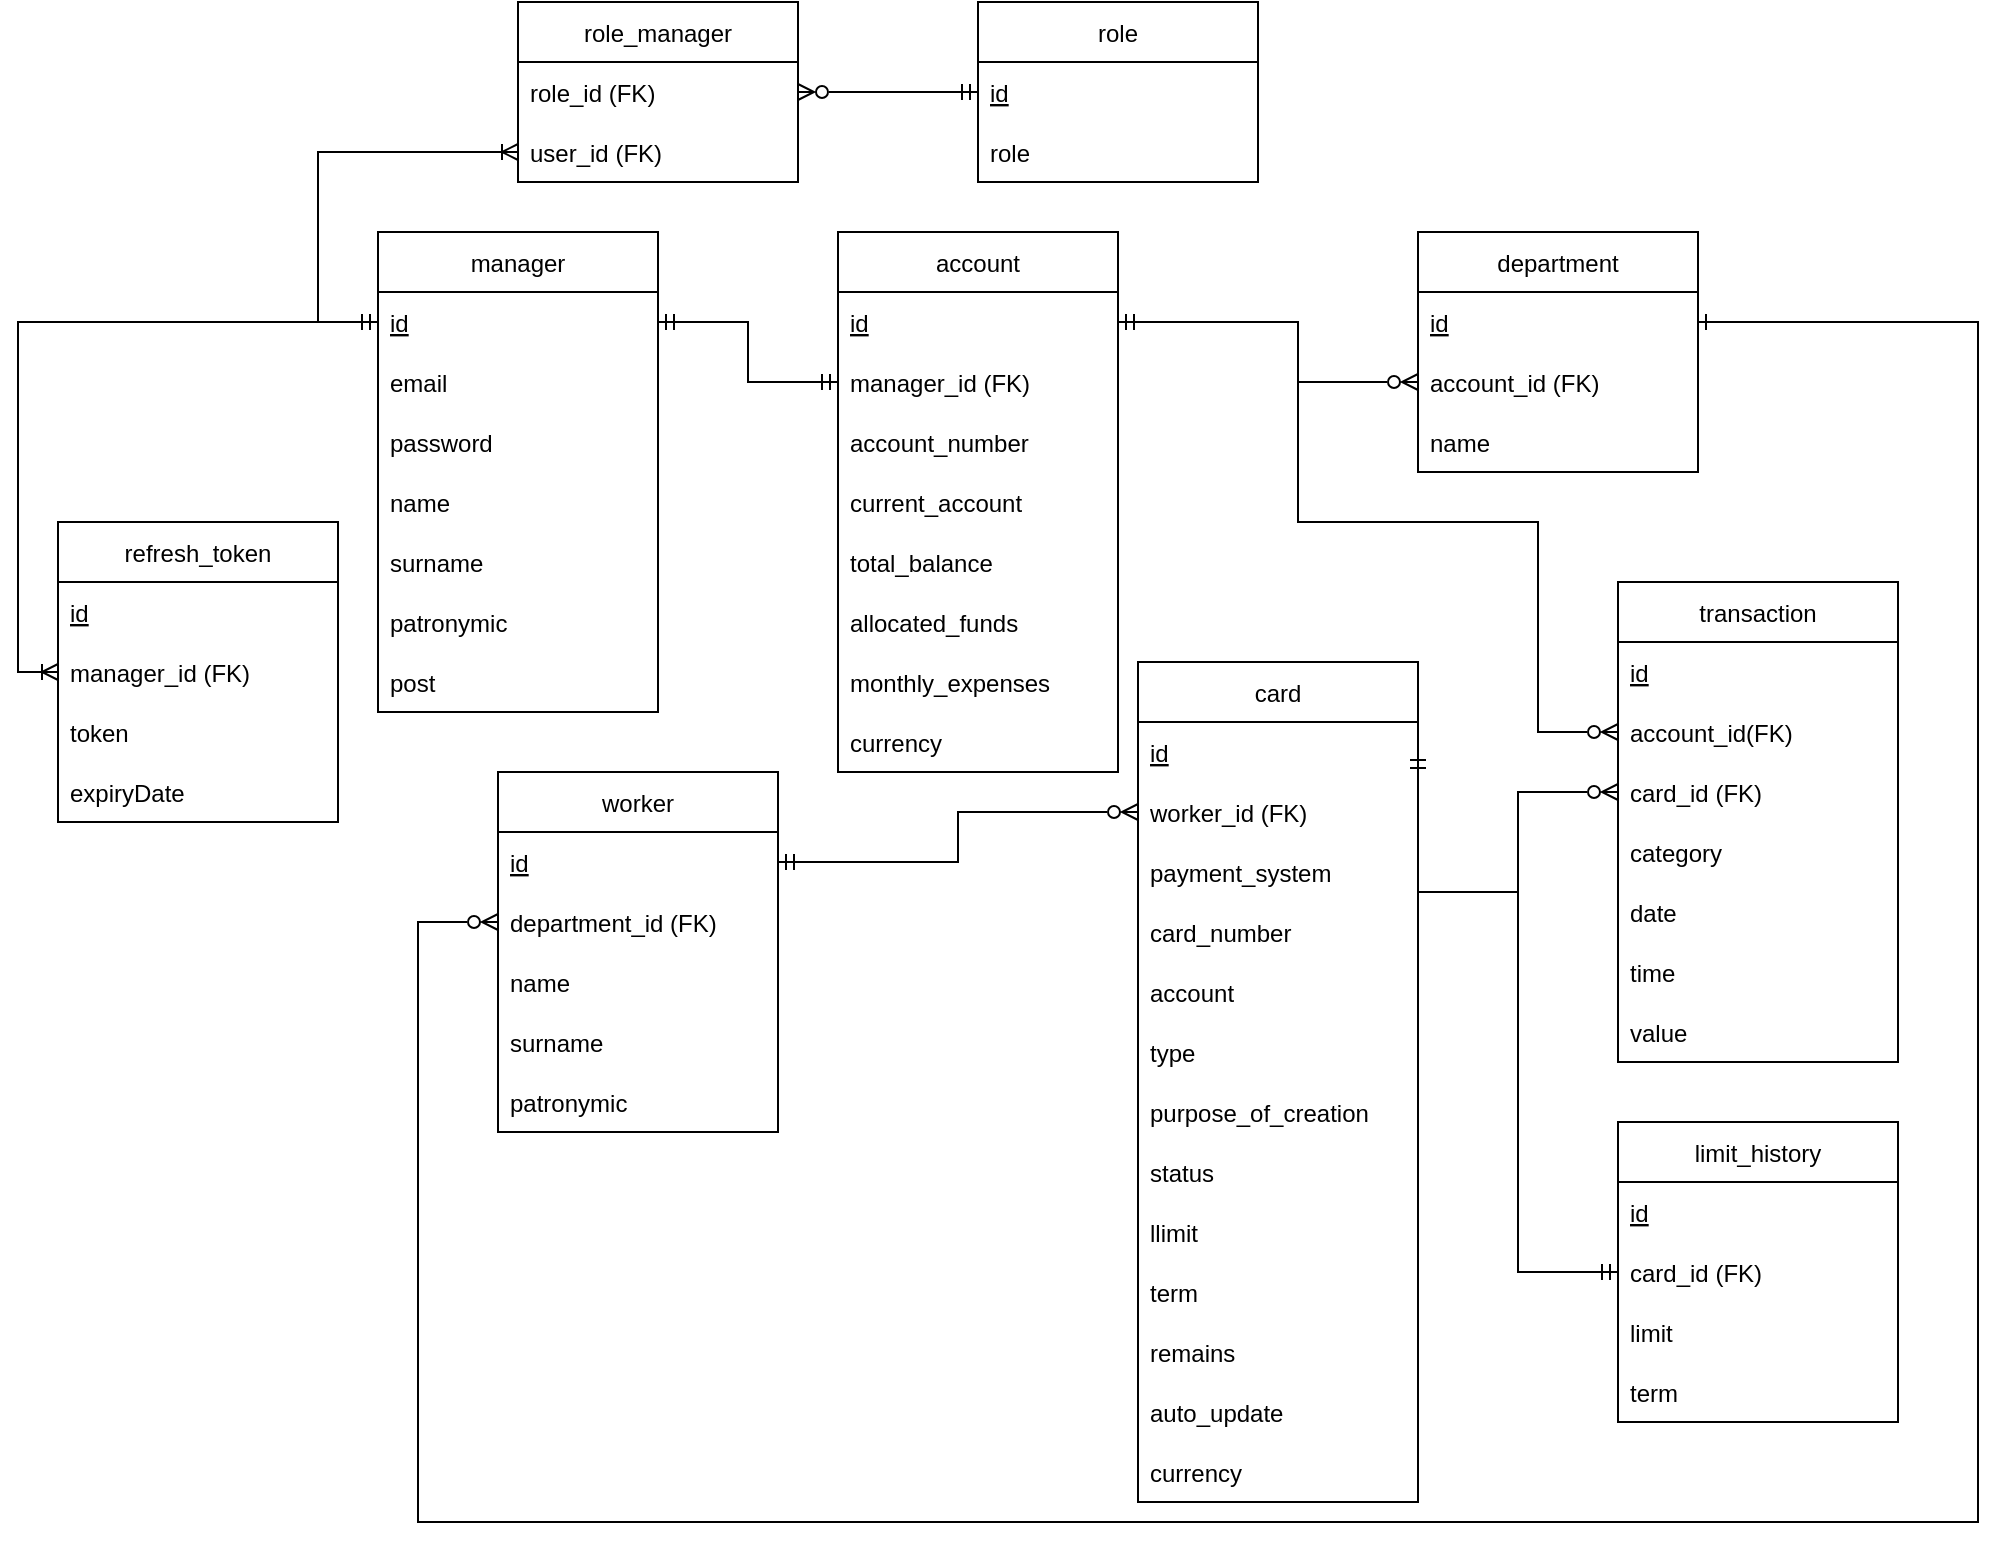 <mxfile version="15.9.1" type="device"><diagram id="fV8NuC_IhSABXQQTqn1Q" name="Page-1"><mxGraphModel dx="2489" dy="1965" grid="1" gridSize="10" guides="1" tooltips="1" connect="1" arrows="1" fold="1" page="1" pageScale="1" pageWidth="827" pageHeight="1169" math="0" shadow="0"><root><mxCell id="0"/><mxCell id="1" parent="0"/><mxCell id="YcEs4hc1Zq2aLNJtnhcE-54" style="edgeStyle=orthogonalEdgeStyle;rounded=0;orthogonalLoop=1;jettySize=auto;html=1;entryX=0;entryY=0.5;entryDx=0;entryDy=0;startArrow=ERmandOne;startFill=0;exitX=1;exitY=0.5;exitDx=0;exitDy=0;endArrow=ERmandOne;endFill=0;" parent="1" source="EOYDnTgEc_vNznU8tial-6" target="YcEs4hc1Zq2aLNJtnhcE-50" edge="1"><mxGeometry relative="1" as="geometry"/></mxCell><mxCell id="1jyUmRkL_I3DHBVLjQzw-10" style="edgeStyle=orthogonalEdgeStyle;rounded=0;orthogonalLoop=1;jettySize=auto;html=1;exitX=0;exitY=0.5;exitDx=0;exitDy=0;startArrow=ERmandOne;startFill=0;endArrow=ERoneToMany;endFill=0;entryX=0;entryY=0.5;entryDx=0;entryDy=0;" parent="1" source="EOYDnTgEc_vNznU8tial-6" target="1jyUmRkL_I3DHBVLjQzw-7" edge="1"><mxGeometry relative="1" as="geometry"><mxPoint x="130" y="-35" as="targetPoint"/><Array as="points"><mxPoint x="30" y="80"/><mxPoint x="30" y="-5"/></Array></mxGeometry></mxCell><mxCell id="1jyUmRkL_I3DHBVLjQzw-16" style="edgeStyle=orthogonalEdgeStyle;rounded=0;orthogonalLoop=1;jettySize=auto;html=1;entryX=0;entryY=0.5;entryDx=0;entryDy=0;startArrow=ERmandOne;startFill=0;endArrow=ERoneToMany;endFill=0;exitX=0;exitY=0.5;exitDx=0;exitDy=0;" parent="1" source="EOYDnTgEc_vNznU8tial-6" target="1jyUmRkL_I3DHBVLjQzw-13" edge="1"><mxGeometry relative="1" as="geometry"/></mxCell><mxCell id="YcEs4hc1Zq2aLNJtnhcE-1" value="manager" style="swimlane;fontStyle=0;childLayout=stackLayout;horizontal=1;startSize=30;horizontalStack=0;resizeParent=1;resizeParentMax=0;resizeLast=0;collapsible=1;marginBottom=0;" parent="1" vertex="1"><mxGeometry x="60" y="35" width="140" height="240" as="geometry"/></mxCell><mxCell id="EOYDnTgEc_vNznU8tial-6" value="id" style="text;strokeColor=none;fillColor=none;align=left;verticalAlign=middle;spacingLeft=4;spacingRight=4;overflow=hidden;points=[[0,0.5],[1,0.5]];portConstraint=eastwest;rotatable=0;fontStyle=4" parent="YcEs4hc1Zq2aLNJtnhcE-1" vertex="1"><mxGeometry y="30" width="140" height="30" as="geometry"/></mxCell><mxCell id="YcEs4hc1Zq2aLNJtnhcE-3" value="email" style="text;strokeColor=none;fillColor=none;align=left;verticalAlign=middle;spacingLeft=4;spacingRight=4;overflow=hidden;points=[[0,0.5],[1,0.5]];portConstraint=eastwest;rotatable=0;" parent="YcEs4hc1Zq2aLNJtnhcE-1" vertex="1"><mxGeometry y="60" width="140" height="30" as="geometry"/></mxCell><mxCell id="YcEs4hc1Zq2aLNJtnhcE-4" value="password" style="text;strokeColor=none;fillColor=none;align=left;verticalAlign=middle;spacingLeft=4;spacingRight=4;overflow=hidden;points=[[0,0.5],[1,0.5]];portConstraint=eastwest;rotatable=0;" parent="YcEs4hc1Zq2aLNJtnhcE-1" vertex="1"><mxGeometry y="90" width="140" height="30" as="geometry"/></mxCell><mxCell id="QJv-7nYiZia-mQjpEb-w-2" value="name" style="text;strokeColor=none;fillColor=none;align=left;verticalAlign=middle;spacingLeft=4;spacingRight=4;overflow=hidden;points=[[0,0.5],[1,0.5]];portConstraint=eastwest;rotatable=0;" vertex="1" parent="YcEs4hc1Zq2aLNJtnhcE-1"><mxGeometry y="120" width="140" height="30" as="geometry"/></mxCell><mxCell id="QJv-7nYiZia-mQjpEb-w-3" value="surname" style="text;strokeColor=none;fillColor=none;align=left;verticalAlign=middle;spacingLeft=4;spacingRight=4;overflow=hidden;points=[[0,0.5],[1,0.5]];portConstraint=eastwest;rotatable=0;" vertex="1" parent="YcEs4hc1Zq2aLNJtnhcE-1"><mxGeometry y="150" width="140" height="30" as="geometry"/></mxCell><mxCell id="QJv-7nYiZia-mQjpEb-w-4" value="patronymic" style="text;strokeColor=none;fillColor=none;align=left;verticalAlign=middle;spacingLeft=4;spacingRight=4;overflow=hidden;points=[[0,0.5],[1,0.5]];portConstraint=eastwest;rotatable=0;" vertex="1" parent="YcEs4hc1Zq2aLNJtnhcE-1"><mxGeometry y="180" width="140" height="30" as="geometry"/></mxCell><mxCell id="QJv-7nYiZia-mQjpEb-w-5" value="post" style="text;strokeColor=none;fillColor=none;align=left;verticalAlign=middle;spacingLeft=4;spacingRight=4;overflow=hidden;points=[[0,0.5],[1,0.5]];portConstraint=eastwest;rotatable=0;" vertex="1" parent="YcEs4hc1Zq2aLNJtnhcE-1"><mxGeometry y="210" width="140" height="30" as="geometry"/></mxCell><mxCell id="c6Ya6IC7ac8ndiOr655G-14" style="edgeStyle=orthogonalEdgeStyle;rounded=0;orthogonalLoop=1;jettySize=auto;html=1;entryX=0;entryY=0.5;entryDx=0;entryDy=0;startArrow=ERmandOne;startFill=0;endArrow=ERmandOne;endFill=0;exitX=1;exitY=0.5;exitDx=0;exitDy=0;" parent="1" source="YcEs4hc1Zq2aLNJtnhcE-34" target="c6Ya6IC7ac8ndiOr655G-3" edge="1"><mxGeometry relative="1" as="geometry"><Array as="points"><mxPoint x="630" y="365"/><mxPoint x="630" y="555"/></Array></mxGeometry></mxCell><mxCell id="YcEs4hc1Zq2aLNJtnhcE-33" value="card" style="swimlane;fontStyle=0;childLayout=stackLayout;horizontal=1;startSize=30;horizontalStack=0;resizeParent=1;resizeParentMax=0;resizeLast=0;collapsible=1;marginBottom=0;" parent="1" vertex="1"><mxGeometry x="440" y="250" width="140" height="420" as="geometry"/></mxCell><mxCell id="YcEs4hc1Zq2aLNJtnhcE-34" value="id" style="text;strokeColor=none;fillColor=none;align=left;verticalAlign=middle;spacingLeft=4;spacingRight=4;overflow=hidden;points=[[0,0.5],[1,0.5]];portConstraint=eastwest;rotatable=0;fontStyle=4" parent="YcEs4hc1Zq2aLNJtnhcE-33" vertex="1"><mxGeometry y="30" width="140" height="30" as="geometry"/></mxCell><mxCell id="YcEs4hc1Zq2aLNJtnhcE-35" value="worker_id (FK)" style="text;strokeColor=none;fillColor=none;align=left;verticalAlign=middle;spacingLeft=4;spacingRight=4;overflow=hidden;points=[[0,0.5],[1,0.5]];portConstraint=eastwest;rotatable=0;" parent="YcEs4hc1Zq2aLNJtnhcE-33" vertex="1"><mxGeometry y="60" width="140" height="30" as="geometry"/></mxCell><mxCell id="mhZmct1hZo7QD02tIn7t-14" value="payment_system" style="text;strokeColor=none;fillColor=none;align=left;verticalAlign=middle;spacingLeft=4;spacingRight=4;overflow=hidden;points=[[0,0.5],[1,0.5]];portConstraint=eastwest;rotatable=0;" parent="YcEs4hc1Zq2aLNJtnhcE-33" vertex="1"><mxGeometry y="90" width="140" height="30" as="geometry"/></mxCell><mxCell id="YcEs4hc1Zq2aLNJtnhcE-36" value="card_number" style="text;strokeColor=none;fillColor=none;align=left;verticalAlign=middle;spacingLeft=4;spacingRight=4;overflow=hidden;points=[[0,0.5],[1,0.5]];portConstraint=eastwest;rotatable=0;" parent="YcEs4hc1Zq2aLNJtnhcE-33" vertex="1"><mxGeometry y="120" width="140" height="30" as="geometry"/></mxCell><mxCell id="mhZmct1hZo7QD02tIn7t-21" value="account" style="text;strokeColor=none;fillColor=none;align=left;verticalAlign=middle;spacingLeft=4;spacingRight=4;overflow=hidden;points=[[0,0.5],[1,0.5]];portConstraint=eastwest;rotatable=0;" parent="YcEs4hc1Zq2aLNJtnhcE-33" vertex="1"><mxGeometry y="150" width="140" height="30" as="geometry"/></mxCell><mxCell id="mhZmct1hZo7QD02tIn7t-15" value="type" style="text;strokeColor=none;fillColor=none;align=left;verticalAlign=middle;spacingLeft=4;spacingRight=4;overflow=hidden;points=[[0,0.5],[1,0.5]];portConstraint=eastwest;rotatable=0;" parent="YcEs4hc1Zq2aLNJtnhcE-33" vertex="1"><mxGeometry y="180" width="140" height="30" as="geometry"/></mxCell><mxCell id="mhZmct1hZo7QD02tIn7t-16" value="purpose_of_creation" style="text;strokeColor=none;fillColor=none;align=left;verticalAlign=middle;spacingLeft=4;spacingRight=4;overflow=hidden;points=[[0,0.5],[1,0.5]];portConstraint=eastwest;rotatable=0;" parent="YcEs4hc1Zq2aLNJtnhcE-33" vertex="1"><mxGeometry y="210" width="140" height="30" as="geometry"/></mxCell><mxCell id="mhZmct1hZo7QD02tIn7t-19" value="status" style="text;strokeColor=none;fillColor=none;align=left;verticalAlign=middle;spacingLeft=4;spacingRight=4;overflow=hidden;points=[[0,0.5],[1,0.5]];portConstraint=eastwest;rotatable=0;" parent="YcEs4hc1Zq2aLNJtnhcE-33" vertex="1"><mxGeometry y="240" width="140" height="30" as="geometry"/></mxCell><mxCell id="mhZmct1hZo7QD02tIn7t-22" value="llimit" style="text;strokeColor=none;fillColor=none;align=left;verticalAlign=middle;spacingLeft=4;spacingRight=4;overflow=hidden;points=[[0,0.5],[1,0.5]];portConstraint=eastwest;rotatable=0;" parent="YcEs4hc1Zq2aLNJtnhcE-33" vertex="1"><mxGeometry y="270" width="140" height="30" as="geometry"/></mxCell><mxCell id="mhZmct1hZo7QD02tIn7t-24" value="term" style="text;strokeColor=none;fillColor=none;align=left;verticalAlign=middle;spacingLeft=4;spacingRight=4;overflow=hidden;points=[[0,0.5],[1,0.5]];portConstraint=eastwest;rotatable=0;" parent="YcEs4hc1Zq2aLNJtnhcE-33" vertex="1"><mxGeometry y="300" width="140" height="30" as="geometry"/></mxCell><mxCell id="f3U6W68y5griTawFYxZ8-2" value="remains" style="text;strokeColor=none;fillColor=none;align=left;verticalAlign=middle;spacingLeft=4;spacingRight=4;overflow=hidden;points=[[0,0.5],[1,0.5]];portConstraint=eastwest;rotatable=0;" parent="YcEs4hc1Zq2aLNJtnhcE-33" vertex="1"><mxGeometry y="330" width="140" height="30" as="geometry"/></mxCell><mxCell id="mhZmct1hZo7QD02tIn7t-25" value="auto_update" style="text;strokeColor=none;fillColor=none;align=left;verticalAlign=middle;spacingLeft=4;spacingRight=4;overflow=hidden;points=[[0,0.5],[1,0.5]];portConstraint=eastwest;rotatable=0;" parent="YcEs4hc1Zq2aLNJtnhcE-33" vertex="1"><mxGeometry y="360" width="140" height="30" as="geometry"/></mxCell><mxCell id="mhZmct1hZo7QD02tIn7t-26" value="currency" style="text;strokeColor=none;fillColor=none;align=left;verticalAlign=middle;spacingLeft=4;spacingRight=4;overflow=hidden;points=[[0,0.5],[1,0.5]];portConstraint=eastwest;rotatable=0;" parent="YcEs4hc1Zq2aLNJtnhcE-33" vertex="1"><mxGeometry y="390" width="140" height="30" as="geometry"/></mxCell><mxCell id="YcEs4hc1Zq2aLNJtnhcE-37" value="department" style="swimlane;fontStyle=0;childLayout=stackLayout;horizontal=1;startSize=30;horizontalStack=0;resizeParent=1;resizeParentMax=0;resizeLast=0;collapsible=1;marginBottom=0;" parent="1" vertex="1"><mxGeometry x="580" y="35" width="140" height="120" as="geometry"/></mxCell><mxCell id="YcEs4hc1Zq2aLNJtnhcE-38" value="id" style="text;strokeColor=none;fillColor=none;align=left;verticalAlign=middle;spacingLeft=4;spacingRight=4;overflow=hidden;points=[[0,0.5],[1,0.5]];portConstraint=eastwest;rotatable=0;fontStyle=4" parent="YcEs4hc1Zq2aLNJtnhcE-37" vertex="1"><mxGeometry y="30" width="140" height="30" as="geometry"/></mxCell><mxCell id="YcEs4hc1Zq2aLNJtnhcE-40" value="account_id (FK)" style="text;strokeColor=none;fillColor=none;align=left;verticalAlign=middle;spacingLeft=4;spacingRight=4;overflow=hidden;points=[[0,0.5],[1,0.5]];portConstraint=eastwest;rotatable=0;" parent="YcEs4hc1Zq2aLNJtnhcE-37" vertex="1"><mxGeometry y="60" width="140" height="30" as="geometry"/></mxCell><mxCell id="mhZmct1hZo7QD02tIn7t-8" value="name" style="text;strokeColor=none;fillColor=none;align=left;verticalAlign=middle;spacingLeft=4;spacingRight=4;overflow=hidden;points=[[0,0.5],[1,0.5]];portConstraint=eastwest;rotatable=0;" parent="YcEs4hc1Zq2aLNJtnhcE-37" vertex="1"><mxGeometry y="90" width="140" height="30" as="geometry"/></mxCell><mxCell id="YcEs4hc1Zq2aLNJtnhcE-41" value="worker" style="swimlane;fontStyle=0;childLayout=stackLayout;horizontal=1;startSize=30;horizontalStack=0;resizeParent=1;resizeParentMax=0;resizeLast=0;collapsible=1;marginBottom=0;" parent="1" vertex="1"><mxGeometry x="120" y="305" width="140" height="180" as="geometry"/></mxCell><mxCell id="YcEs4hc1Zq2aLNJtnhcE-42" value="id" style="text;strokeColor=none;fillColor=none;align=left;verticalAlign=middle;spacingLeft=4;spacingRight=4;overflow=hidden;points=[[0,0.5],[1,0.5]];portConstraint=eastwest;rotatable=0;fontStyle=4" parent="YcEs4hc1Zq2aLNJtnhcE-41" vertex="1"><mxGeometry y="30" width="140" height="30" as="geometry"/></mxCell><mxCell id="YcEs4hc1Zq2aLNJtnhcE-43" value="department_id (FK)" style="text;strokeColor=none;fillColor=none;align=left;verticalAlign=middle;spacingLeft=4;spacingRight=4;overflow=hidden;points=[[0,0.5],[1,0.5]];portConstraint=eastwest;rotatable=0;" parent="YcEs4hc1Zq2aLNJtnhcE-41" vertex="1"><mxGeometry y="60" width="140" height="30" as="geometry"/></mxCell><mxCell id="EOYDnTgEc_vNznU8tial-10" value="name" style="text;strokeColor=none;fillColor=none;align=left;verticalAlign=middle;spacingLeft=4;spacingRight=4;overflow=hidden;points=[[0,0.5],[1,0.5]];portConstraint=eastwest;rotatable=0;" parent="YcEs4hc1Zq2aLNJtnhcE-41" vertex="1"><mxGeometry y="90" width="140" height="30" as="geometry"/></mxCell><mxCell id="mhZmct1hZo7QD02tIn7t-9" value="surname" style="text;strokeColor=none;fillColor=none;align=left;verticalAlign=middle;spacingLeft=4;spacingRight=4;overflow=hidden;points=[[0,0.5],[1,0.5]];portConstraint=eastwest;rotatable=0;" parent="YcEs4hc1Zq2aLNJtnhcE-41" vertex="1"><mxGeometry y="120" width="140" height="30" as="geometry"/></mxCell><mxCell id="mhZmct1hZo7QD02tIn7t-10" value="patronymic" style="text;strokeColor=none;fillColor=none;align=left;verticalAlign=middle;spacingLeft=4;spacingRight=4;overflow=hidden;points=[[0,0.5],[1,0.5]];portConstraint=eastwest;rotatable=0;" parent="YcEs4hc1Zq2aLNJtnhcE-41" vertex="1"><mxGeometry y="150" width="140" height="30" as="geometry"/></mxCell><mxCell id="YcEs4hc1Zq2aLNJtnhcE-45" value="transaction" style="swimlane;fontStyle=0;childLayout=stackLayout;horizontal=1;startSize=30;horizontalStack=0;resizeParent=1;resizeParentMax=0;resizeLast=0;collapsible=1;marginBottom=0;" parent="1" vertex="1"><mxGeometry x="680" y="210" width="140" height="240" as="geometry"/></mxCell><mxCell id="YcEs4hc1Zq2aLNJtnhcE-47" value="id" style="text;strokeColor=none;fillColor=none;align=left;verticalAlign=middle;spacingLeft=4;spacingRight=4;overflow=hidden;points=[[0,0.5],[1,0.5]];portConstraint=eastwest;rotatable=0;fontStyle=4" parent="YcEs4hc1Zq2aLNJtnhcE-45" vertex="1"><mxGeometry y="30" width="140" height="30" as="geometry"/></mxCell><mxCell id="mKEa6wRX-RFGLHu6PxGK-1" value="account_id(FK)" style="text;strokeColor=none;fillColor=none;align=left;verticalAlign=middle;spacingLeft=4;spacingRight=4;overflow=hidden;points=[[0,0.5],[1,0.5]];portConstraint=eastwest;rotatable=0;" parent="YcEs4hc1Zq2aLNJtnhcE-45" vertex="1"><mxGeometry y="60" width="140" height="30" as="geometry"/></mxCell><mxCell id="YcEs4hc1Zq2aLNJtnhcE-46" value="card_id (FK)" style="text;strokeColor=none;fillColor=none;align=left;verticalAlign=middle;spacingLeft=4;spacingRight=4;overflow=hidden;points=[[0,0.5],[1,0.5]];portConstraint=eastwest;rotatable=0;" parent="YcEs4hc1Zq2aLNJtnhcE-45" vertex="1"><mxGeometry y="90" width="140" height="30" as="geometry"/></mxCell><mxCell id="YcEs4hc1Zq2aLNJtnhcE-48" value="category" style="text;strokeColor=none;fillColor=none;align=left;verticalAlign=middle;spacingLeft=4;spacingRight=4;overflow=hidden;points=[[0,0.5],[1,0.5]];portConstraint=eastwest;rotatable=0;" parent="YcEs4hc1Zq2aLNJtnhcE-45" vertex="1"><mxGeometry y="120" width="140" height="30" as="geometry"/></mxCell><mxCell id="mhZmct1hZo7QD02tIn7t-17" value="date" style="text;strokeColor=none;fillColor=none;align=left;verticalAlign=middle;spacingLeft=4;spacingRight=4;overflow=hidden;points=[[0,0.5],[1,0.5]];portConstraint=eastwest;rotatable=0;" parent="YcEs4hc1Zq2aLNJtnhcE-45" vertex="1"><mxGeometry y="150" width="140" height="30" as="geometry"/></mxCell><mxCell id="QJv-7nYiZia-mQjpEb-w-1" value="time" style="text;strokeColor=none;fillColor=none;align=left;verticalAlign=middle;spacingLeft=4;spacingRight=4;overflow=hidden;points=[[0,0.5],[1,0.5]];portConstraint=eastwest;rotatable=0;" vertex="1" parent="YcEs4hc1Zq2aLNJtnhcE-45"><mxGeometry y="180" width="140" height="30" as="geometry"/></mxCell><mxCell id="mhZmct1hZo7QD02tIn7t-18" value="value" style="text;strokeColor=none;fillColor=none;align=left;verticalAlign=middle;spacingLeft=4;spacingRight=4;overflow=hidden;points=[[0,0.5],[1,0.5]];portConstraint=eastwest;rotatable=0;" parent="YcEs4hc1Zq2aLNJtnhcE-45" vertex="1"><mxGeometry y="210" width="140" height="30" as="geometry"/></mxCell><mxCell id="YcEs4hc1Zq2aLNJtnhcE-49" value="account" style="swimlane;fontStyle=0;childLayout=stackLayout;horizontal=1;startSize=30;horizontalStack=0;resizeParent=1;resizeParentMax=0;resizeLast=0;collapsible=1;marginBottom=0;" parent="1" vertex="1"><mxGeometry x="290" y="35" width="140" height="270" as="geometry"/></mxCell><mxCell id="YcEs4hc1Zq2aLNJtnhcE-51" value="id" style="text;strokeColor=none;fillColor=none;align=left;verticalAlign=middle;spacingLeft=4;spacingRight=4;overflow=hidden;points=[[0,0.5],[1,0.5]];portConstraint=eastwest;rotatable=0;fontStyle=4" parent="YcEs4hc1Zq2aLNJtnhcE-49" vertex="1"><mxGeometry y="30" width="140" height="30" as="geometry"/></mxCell><mxCell id="YcEs4hc1Zq2aLNJtnhcE-50" value="manager_id (FK)" style="text;strokeColor=none;fillColor=none;align=left;verticalAlign=middle;spacingLeft=4;spacingRight=4;overflow=hidden;points=[[0,0.5],[1,0.5]];portConstraint=eastwest;rotatable=0;" parent="YcEs4hc1Zq2aLNJtnhcE-49" vertex="1"><mxGeometry y="60" width="140" height="30" as="geometry"/></mxCell><mxCell id="mhZmct1hZo7QD02tIn7t-7" value="account_number" style="text;strokeColor=none;fillColor=none;align=left;verticalAlign=middle;spacingLeft=4;spacingRight=4;overflow=hidden;points=[[0,0.5],[1,0.5]];portConstraint=eastwest;rotatable=0;" parent="YcEs4hc1Zq2aLNJtnhcE-49" vertex="1"><mxGeometry y="90" width="140" height="30" as="geometry"/></mxCell><mxCell id="YcEs4hc1Zq2aLNJtnhcE-52" value="current_account" style="text;strokeColor=none;fillColor=none;align=left;verticalAlign=middle;spacingLeft=4;spacingRight=4;overflow=hidden;points=[[0,0.5],[1,0.5]];portConstraint=eastwest;rotatable=0;" parent="YcEs4hc1Zq2aLNJtnhcE-49" vertex="1"><mxGeometry y="120" width="140" height="30" as="geometry"/></mxCell><mxCell id="mhZmct1hZo7QD02tIn7t-2" value="total_balance" style="text;strokeColor=none;fillColor=none;align=left;verticalAlign=middle;spacingLeft=4;spacingRight=4;overflow=hidden;points=[[0,0.5],[1,0.5]];portConstraint=eastwest;rotatable=0;" parent="YcEs4hc1Zq2aLNJtnhcE-49" vertex="1"><mxGeometry y="150" width="140" height="30" as="geometry"/></mxCell><mxCell id="mhZmct1hZo7QD02tIn7t-3" value="allocated_funds" style="text;strokeColor=none;fillColor=none;align=left;verticalAlign=middle;spacingLeft=4;spacingRight=4;overflow=hidden;points=[[0,0.5],[1,0.5]];portConstraint=eastwest;rotatable=0;" parent="YcEs4hc1Zq2aLNJtnhcE-49" vertex="1"><mxGeometry y="180" width="140" height="30" as="geometry"/></mxCell><mxCell id="mhZmct1hZo7QD02tIn7t-4" value="monthly_expenses" style="text;strokeColor=none;fillColor=none;align=left;verticalAlign=middle;spacingLeft=4;spacingRight=4;overflow=hidden;points=[[0,0.5],[1,0.5]];portConstraint=eastwest;rotatable=0;" parent="YcEs4hc1Zq2aLNJtnhcE-49" vertex="1"><mxGeometry y="210" width="140" height="30" as="geometry"/></mxCell><mxCell id="-spfz7uZjG6SPMM0oD7H-1" value="currency" style="text;strokeColor=none;fillColor=none;align=left;verticalAlign=middle;spacingLeft=4;spacingRight=4;overflow=hidden;points=[[0,0.5],[1,0.5]];portConstraint=eastwest;rotatable=0;" parent="YcEs4hc1Zq2aLNJtnhcE-49" vertex="1"><mxGeometry y="240" width="140" height="30" as="geometry"/></mxCell><mxCell id="EOYDnTgEc_vNznU8tial-5" value="" style="edgeStyle=orthogonalEdgeStyle;rounded=0;orthogonalLoop=1;jettySize=auto;html=1;startArrow=ERmandOne;startFill=0;endArrow=ERzeroToMany;endFill=0;exitX=1;exitY=0.5;exitDx=0;exitDy=0;" parent="1" source="YcEs4hc1Zq2aLNJtnhcE-51" target="YcEs4hc1Zq2aLNJtnhcE-40" edge="1"><mxGeometry relative="1" as="geometry"><mxPoint x="470" y="110" as="sourcePoint"/><Array as="points"><mxPoint x="520" y="80"/><mxPoint x="520" y="110"/></Array></mxGeometry></mxCell><mxCell id="EOYDnTgEc_vNznU8tial-7" style="edgeStyle=orthogonalEdgeStyle;rounded=0;orthogonalLoop=1;jettySize=auto;html=1;entryX=0;entryY=0.5;entryDx=0;entryDy=0;startArrow=ERone;startFill=0;endArrow=ERzeroToMany;endFill=0;exitX=1;exitY=0.5;exitDx=0;exitDy=0;" parent="1" source="YcEs4hc1Zq2aLNJtnhcE-38" target="YcEs4hc1Zq2aLNJtnhcE-43" edge="1"><mxGeometry relative="1" as="geometry"><Array as="points"><mxPoint x="860" y="80"/><mxPoint x="860" y="680"/><mxPoint x="80" y="680"/><mxPoint x="80" y="380"/></Array><mxPoint x="580" y="140" as="sourcePoint"/></mxGeometry></mxCell><mxCell id="EOYDnTgEc_vNznU8tial-9" style="edgeStyle=orthogonalEdgeStyle;rounded=0;orthogonalLoop=1;jettySize=auto;html=1;entryX=0;entryY=0.5;entryDx=0;entryDy=0;startArrow=ERmandOne;startFill=0;endArrow=ERzeroToMany;endFill=0;exitX=1;exitY=0.5;exitDx=0;exitDy=0;" parent="1" source="YcEs4hc1Zq2aLNJtnhcE-42" target="YcEs4hc1Zq2aLNJtnhcE-35" edge="1"><mxGeometry relative="1" as="geometry"/></mxCell><mxCell id="EOYDnTgEc_vNznU8tial-11" value="" style="edgeStyle=orthogonalEdgeStyle;rounded=0;orthogonalLoop=1;jettySize=auto;html=1;startArrow=ERmandOne;startFill=0;endArrow=ERzeroToMany;endFill=0;entryX=0;entryY=0.5;entryDx=0;entryDy=0;exitX=1;exitY=0.5;exitDx=0;exitDy=0;" parent="1" source="YcEs4hc1Zq2aLNJtnhcE-34" target="YcEs4hc1Zq2aLNJtnhcE-46" edge="1"><mxGeometry relative="1" as="geometry"><Array as="points"><mxPoint x="630" y="365"/><mxPoint x="630" y="315"/></Array></mxGeometry></mxCell><mxCell id="1jyUmRkL_I3DHBVLjQzw-9" style="edgeStyle=orthogonalEdgeStyle;rounded=0;orthogonalLoop=1;jettySize=auto;html=1;entryX=1;entryY=0.5;entryDx=0;entryDy=0;startArrow=ERmandOne;startFill=0;endArrow=ERzeroToMany;endFill=0;exitX=0;exitY=0.5;exitDx=0;exitDy=0;" parent="1" source="1jyUmRkL_I3DHBVLjQzw-2" target="1jyUmRkL_I3DHBVLjQzw-6" edge="1"><mxGeometry relative="1" as="geometry"/></mxCell><mxCell id="1jyUmRkL_I3DHBVLjQzw-1" value="role" style="swimlane;fontStyle=0;childLayout=stackLayout;horizontal=1;startSize=30;horizontalStack=0;resizeParent=1;resizeParentMax=0;resizeLast=0;collapsible=1;marginBottom=0;" parent="1" vertex="1"><mxGeometry x="360" y="-80" width="140" height="90" as="geometry"/></mxCell><mxCell id="1jyUmRkL_I3DHBVLjQzw-2" value="id" style="text;strokeColor=none;fillColor=none;align=left;verticalAlign=middle;spacingLeft=4;spacingRight=4;overflow=hidden;points=[[0,0.5],[1,0.5]];portConstraint=eastwest;rotatable=0;fontStyle=4" parent="1jyUmRkL_I3DHBVLjQzw-1" vertex="1"><mxGeometry y="30" width="140" height="30" as="geometry"/></mxCell><mxCell id="1jyUmRkL_I3DHBVLjQzw-3" value="role" style="text;strokeColor=none;fillColor=none;align=left;verticalAlign=middle;spacingLeft=4;spacingRight=4;overflow=hidden;points=[[0,0.5],[1,0.5]];portConstraint=eastwest;rotatable=0;" parent="1jyUmRkL_I3DHBVLjQzw-1" vertex="1"><mxGeometry y="60" width="140" height="30" as="geometry"/></mxCell><mxCell id="1jyUmRkL_I3DHBVLjQzw-5" value="role_manager" style="swimlane;fontStyle=0;childLayout=stackLayout;horizontal=1;startSize=30;horizontalStack=0;resizeParent=1;resizeParentMax=0;resizeLast=0;collapsible=1;marginBottom=0;" parent="1" vertex="1"><mxGeometry x="130" y="-80" width="140" height="90" as="geometry"/></mxCell><mxCell id="1jyUmRkL_I3DHBVLjQzw-6" value="role_id (FK)" style="text;strokeColor=none;fillColor=none;align=left;verticalAlign=middle;spacingLeft=4;spacingRight=4;overflow=hidden;points=[[0,0.5],[1,0.5]];portConstraint=eastwest;rotatable=0;" parent="1jyUmRkL_I3DHBVLjQzw-5" vertex="1"><mxGeometry y="30" width="140" height="30" as="geometry"/></mxCell><mxCell id="1jyUmRkL_I3DHBVLjQzw-7" value="user_id (FK)" style="text;strokeColor=none;fillColor=none;align=left;verticalAlign=middle;spacingLeft=4;spacingRight=4;overflow=hidden;points=[[0,0.5],[1,0.5]];portConstraint=eastwest;rotatable=0;" parent="1jyUmRkL_I3DHBVLjQzw-5" vertex="1"><mxGeometry y="60" width="140" height="30" as="geometry"/></mxCell><mxCell id="1jyUmRkL_I3DHBVLjQzw-11" value="refresh_token" style="swimlane;fontStyle=0;childLayout=stackLayout;horizontal=1;startSize=30;horizontalStack=0;resizeParent=1;resizeParentMax=0;resizeLast=0;collapsible=1;marginBottom=0;" parent="1" vertex="1"><mxGeometry x="-100" y="180" width="140" height="150" as="geometry"/></mxCell><mxCell id="1jyUmRkL_I3DHBVLjQzw-12" value="id" style="text;strokeColor=none;fillColor=none;align=left;verticalAlign=middle;spacingLeft=4;spacingRight=4;overflow=hidden;points=[[0,0.5],[1,0.5]];portConstraint=eastwest;rotatable=0;fontStyle=4" parent="1jyUmRkL_I3DHBVLjQzw-11" vertex="1"><mxGeometry y="30" width="140" height="30" as="geometry"/></mxCell><mxCell id="1jyUmRkL_I3DHBVLjQzw-13" value="manager_id (FK)" style="text;strokeColor=none;fillColor=none;align=left;verticalAlign=middle;spacingLeft=4;spacingRight=4;overflow=hidden;points=[[0,0.5],[1,0.5]];portConstraint=eastwest;rotatable=0;" parent="1jyUmRkL_I3DHBVLjQzw-11" vertex="1"><mxGeometry y="60" width="140" height="30" as="geometry"/></mxCell><mxCell id="1jyUmRkL_I3DHBVLjQzw-14" value="token" style="text;strokeColor=none;fillColor=none;align=left;verticalAlign=middle;spacingLeft=4;spacingRight=4;overflow=hidden;points=[[0,0.5],[1,0.5]];portConstraint=eastwest;rotatable=0;" parent="1jyUmRkL_I3DHBVLjQzw-11" vertex="1"><mxGeometry y="90" width="140" height="30" as="geometry"/></mxCell><mxCell id="1jyUmRkL_I3DHBVLjQzw-15" value="expiryDate" style="text;strokeColor=none;fillColor=none;align=left;verticalAlign=middle;spacingLeft=4;spacingRight=4;overflow=hidden;points=[[0,0.5],[1,0.5]];portConstraint=eastwest;rotatable=0;" parent="1jyUmRkL_I3DHBVLjQzw-11" vertex="1"><mxGeometry y="120" width="140" height="30" as="geometry"/></mxCell><mxCell id="mKEa6wRX-RFGLHu6PxGK-2" style="edgeStyle=orthogonalEdgeStyle;rounded=0;orthogonalLoop=1;jettySize=auto;html=1;entryX=0;entryY=0.5;entryDx=0;entryDy=0;exitX=1;exitY=0.5;exitDx=0;exitDy=0;endArrow=ERzeroToMany;endFill=0;startArrow=ERmandOne;startFill=0;" parent="1" source="YcEs4hc1Zq2aLNJtnhcE-51" target="mKEa6wRX-RFGLHu6PxGK-1" edge="1"><mxGeometry relative="1" as="geometry"><Array as="points"><mxPoint x="520" y="80"/><mxPoint x="520" y="180"/><mxPoint x="640" y="180"/><mxPoint x="640" y="285"/></Array></mxGeometry></mxCell><mxCell id="c6Ya6IC7ac8ndiOr655G-1" value="limit_history" style="swimlane;fontStyle=0;childLayout=stackLayout;horizontal=1;startSize=30;horizontalStack=0;resizeParent=1;resizeParentMax=0;resizeLast=0;collapsible=1;marginBottom=0;" parent="1" vertex="1"><mxGeometry x="680" y="480" width="140" height="150" as="geometry"/></mxCell><mxCell id="c6Ya6IC7ac8ndiOr655G-2" value="id" style="text;strokeColor=none;fillColor=none;align=left;verticalAlign=middle;spacingLeft=4;spacingRight=4;overflow=hidden;points=[[0,0.5],[1,0.5]];portConstraint=eastwest;rotatable=0;fontStyle=4" parent="c6Ya6IC7ac8ndiOr655G-1" vertex="1"><mxGeometry y="30" width="140" height="30" as="geometry"/></mxCell><mxCell id="c6Ya6IC7ac8ndiOr655G-3" value="card_id (FK)" style="text;strokeColor=none;fillColor=none;align=left;verticalAlign=middle;spacingLeft=4;spacingRight=4;overflow=hidden;points=[[0,0.5],[1,0.5]];portConstraint=eastwest;rotatable=0;" parent="c6Ya6IC7ac8ndiOr655G-1" vertex="1"><mxGeometry y="60" width="140" height="30" as="geometry"/></mxCell><mxCell id="c6Ya6IC7ac8ndiOr655G-10" value="limit" style="text;strokeColor=none;fillColor=none;align=left;verticalAlign=middle;spacingLeft=4;spacingRight=4;overflow=hidden;points=[[0,0.5],[1,0.5]];portConstraint=eastwest;rotatable=0;" parent="c6Ya6IC7ac8ndiOr655G-1" vertex="1"><mxGeometry y="90" width="140" height="30" as="geometry"/></mxCell><mxCell id="c6Ya6IC7ac8ndiOr655G-11" value="term" style="text;strokeColor=none;fillColor=none;align=left;verticalAlign=middle;spacingLeft=4;spacingRight=4;overflow=hidden;points=[[0,0.5],[1,0.5]];portConstraint=eastwest;rotatable=0;" parent="c6Ya6IC7ac8ndiOr655G-1" vertex="1"><mxGeometry y="120" width="140" height="30" as="geometry"/></mxCell></root></mxGraphModel></diagram></mxfile>